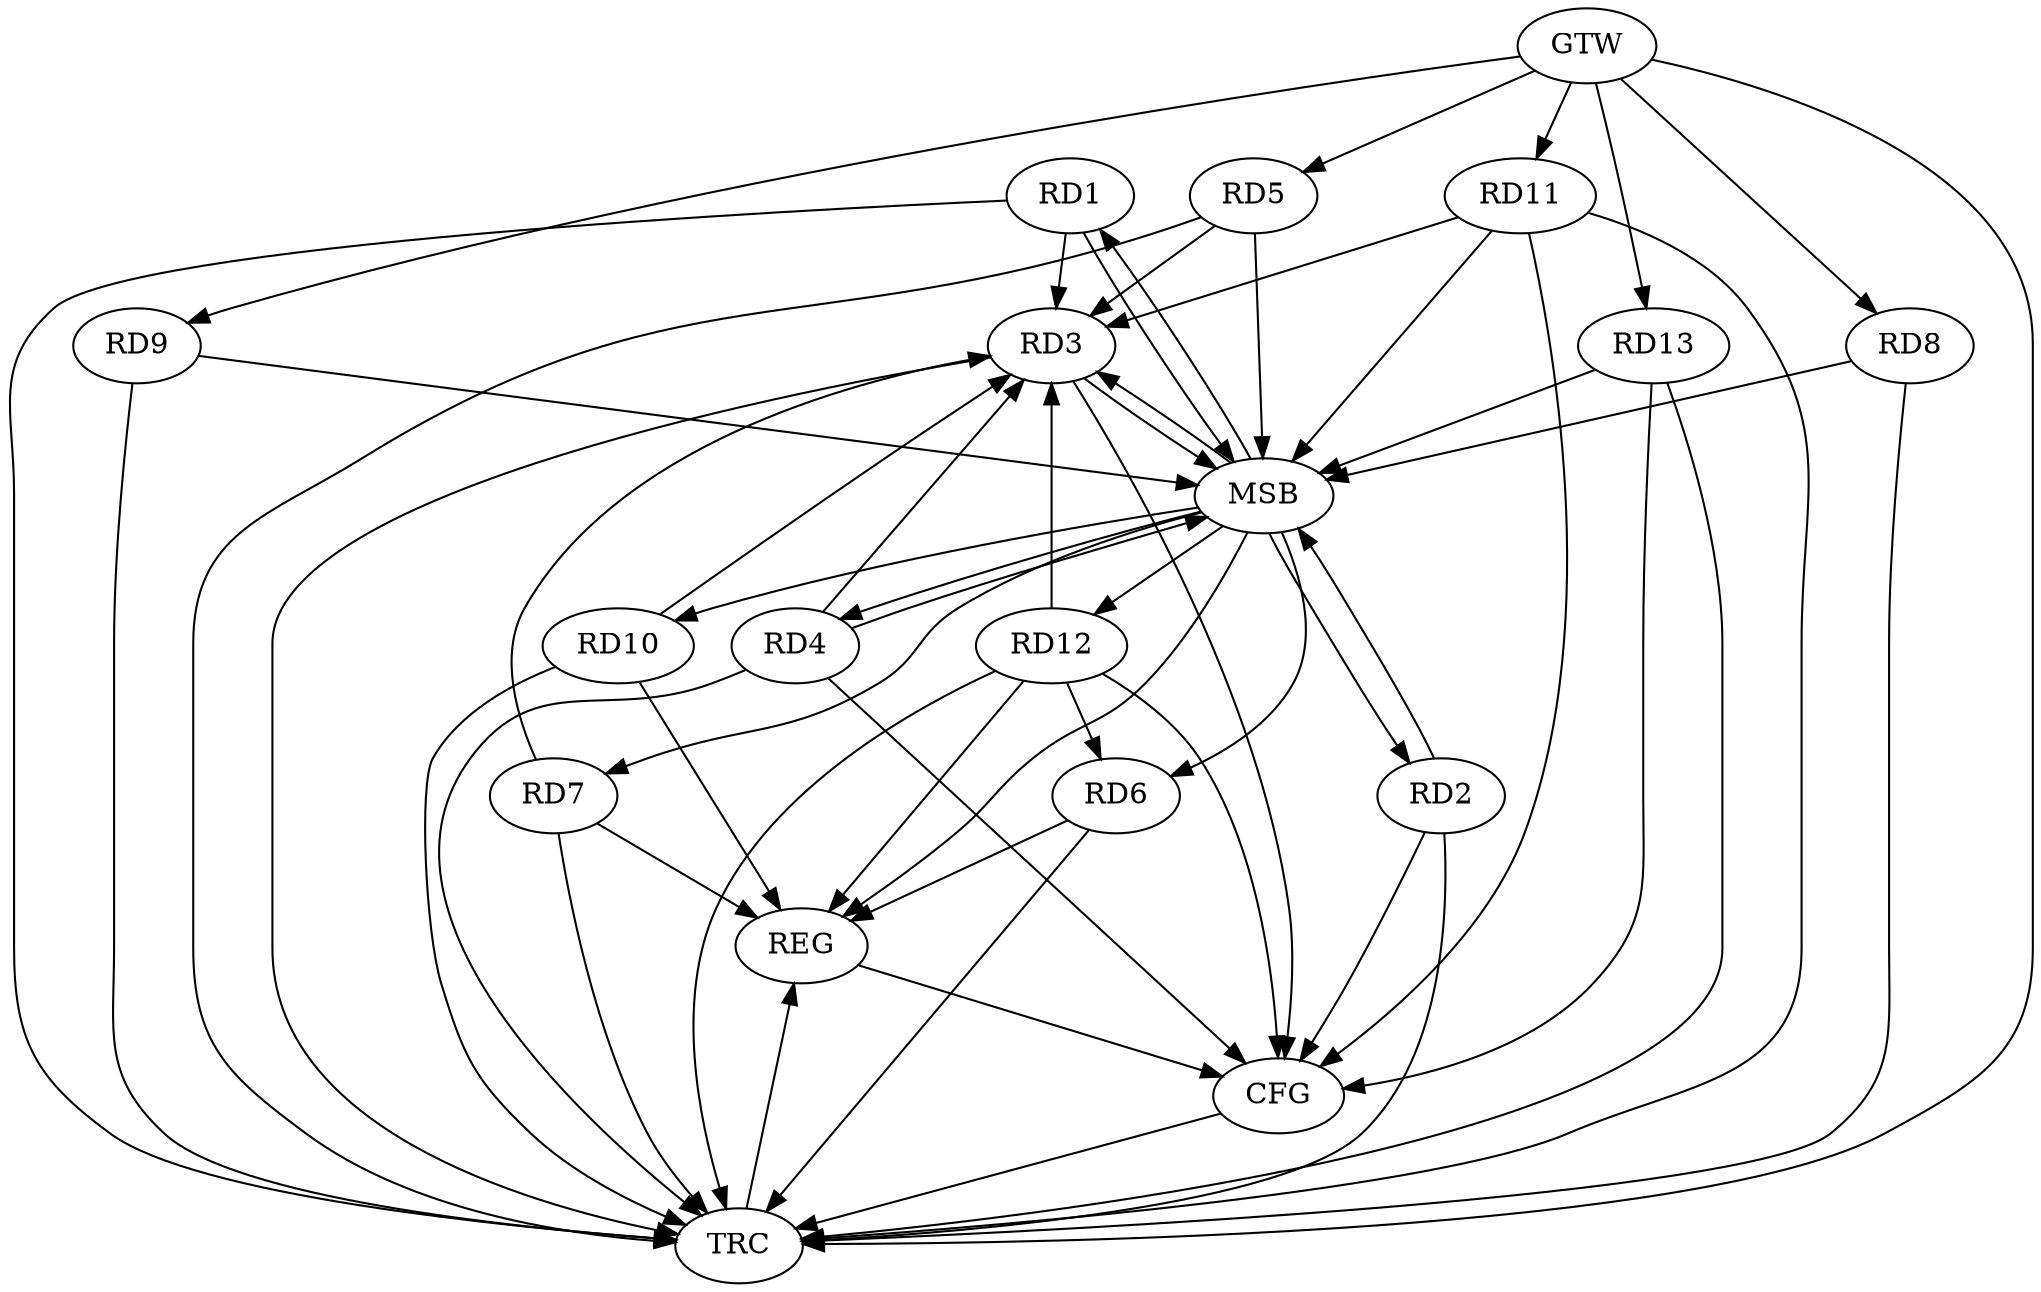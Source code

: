 strict digraph G {
  RD1 [ label="RD1" ];
  RD2 [ label="RD2" ];
  RD3 [ label="RD3" ];
  RD4 [ label="RD4" ];
  RD5 [ label="RD5" ];
  RD6 [ label="RD6" ];
  RD7 [ label="RD7" ];
  RD8 [ label="RD8" ];
  RD9 [ label="RD9" ];
  RD10 [ label="RD10" ];
  RD11 [ label="RD11" ];
  RD12 [ label="RD12" ];
  RD13 [ label="RD13" ];
  GTW [ label="GTW" ];
  REG [ label="REG" ];
  MSB [ label="MSB" ];
  CFG [ label="CFG" ];
  TRC [ label="TRC" ];
  RD12 -> RD3;
  RD12 -> RD6;
  GTW -> RD5;
  GTW -> RD8;
  GTW -> RD9;
  GTW -> RD11;
  GTW -> RD13;
  RD6 -> REG;
  RD7 -> REG;
  RD10 -> REG;
  RD12 -> REG;
  RD1 -> MSB;
  MSB -> RD10;
  MSB -> REG;
  RD2 -> MSB;
  MSB -> RD6;
  RD3 -> MSB;
  RD4 -> MSB;
  RD5 -> MSB;
  RD8 -> MSB;
  MSB -> RD3;
  MSB -> RD7;
  MSB -> RD12;
  RD9 -> MSB;
  MSB -> RD2;
  RD11 -> MSB;
  MSB -> RD4;
  RD13 -> MSB;
  MSB -> RD1;
  RD11 -> CFG;
  RD3 -> CFG;
  RD13 -> CFG;
  RD4 -> CFG;
  RD2 -> CFG;
  RD12 -> CFG;
  REG -> CFG;
  RD1 -> TRC;
  RD2 -> TRC;
  RD3 -> TRC;
  RD4 -> TRC;
  RD5 -> TRC;
  RD6 -> TRC;
  RD7 -> TRC;
  RD8 -> TRC;
  RD9 -> TRC;
  RD10 -> TRC;
  RD11 -> TRC;
  RD12 -> TRC;
  RD13 -> TRC;
  GTW -> TRC;
  CFG -> TRC;
  TRC -> REG;
  RD1 -> RD3;
  RD4 -> RD3;
  RD7 -> RD3;
  RD5 -> RD3;
  RD11 -> RD3;
  RD10 -> RD3;
}
